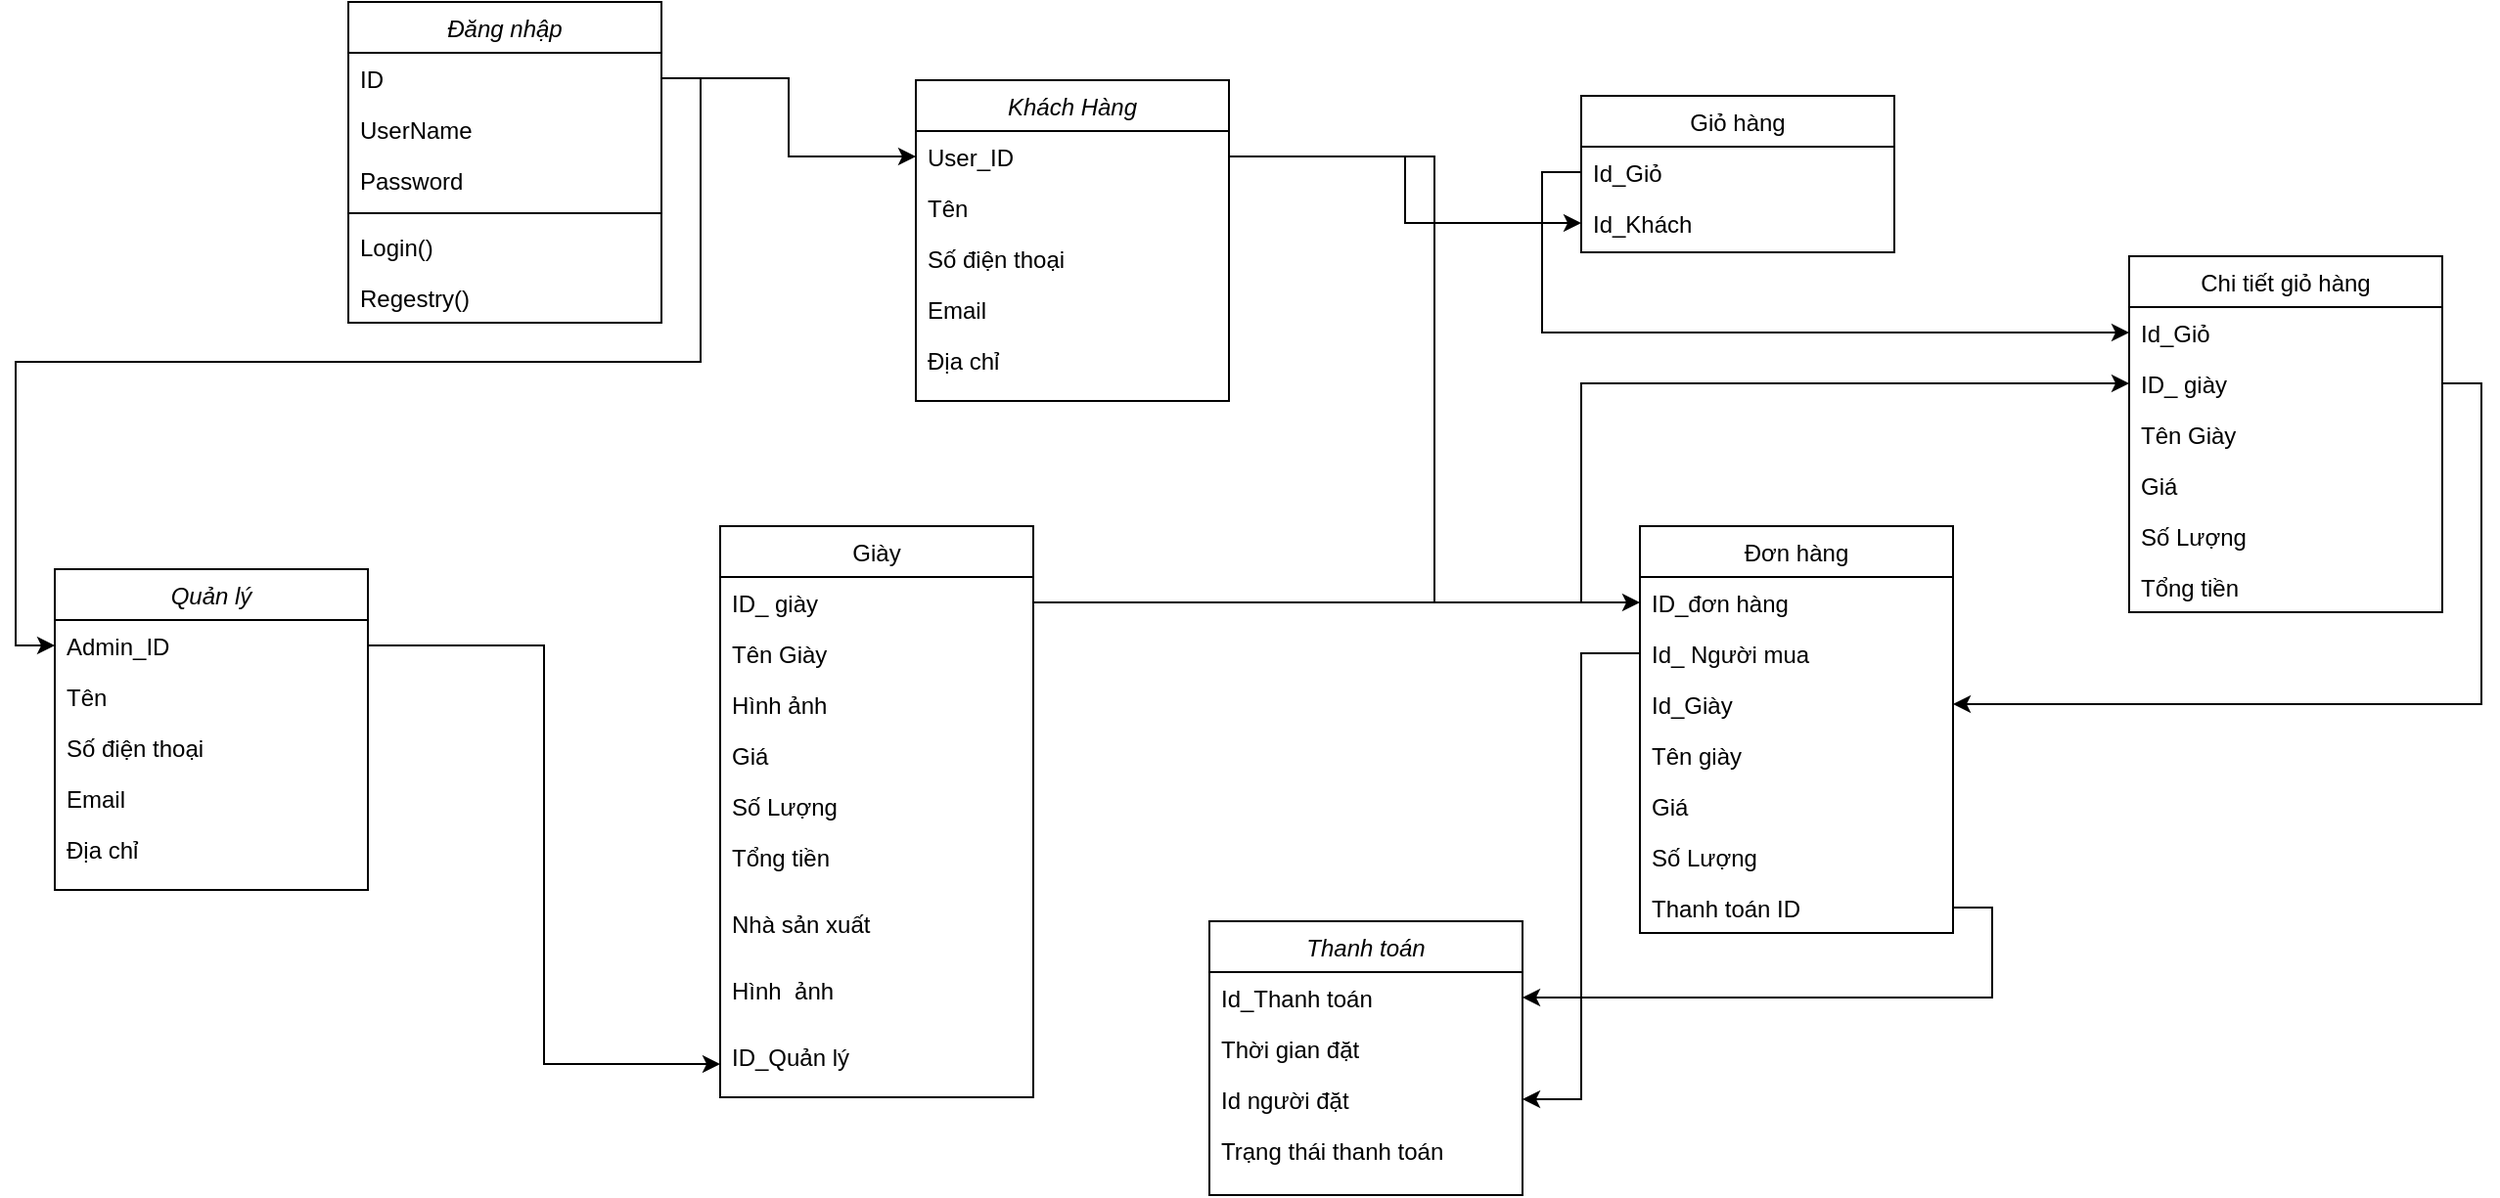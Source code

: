 <mxfile version="21.7.5" type="github">
  <diagram id="C5RBs43oDa-KdzZeNtuy" name="Page-1">
    <mxGraphModel dx="1903" dy="683" grid="1" gridSize="10" guides="1" tooltips="1" connect="1" arrows="1" fold="1" page="1" pageScale="1" pageWidth="827" pageHeight="1169" math="0" shadow="0">
      <root>
        <mxCell id="WIyWlLk6GJQsqaUBKTNV-0" />
        <mxCell id="WIyWlLk6GJQsqaUBKTNV-1" parent="WIyWlLk6GJQsqaUBKTNV-0" />
        <mxCell id="zkfFHV4jXpPFQw0GAbJ--0" value="Khách Hàng" style="swimlane;fontStyle=2;align=center;verticalAlign=top;childLayout=stackLayout;horizontal=1;startSize=26;horizontalStack=0;resizeParent=1;resizeLast=0;collapsible=1;marginBottom=0;rounded=0;shadow=0;strokeWidth=1;" parent="WIyWlLk6GJQsqaUBKTNV-1" vertex="1">
          <mxGeometry x="550" y="50" width="160" height="164" as="geometry">
            <mxRectangle x="230" y="140" width="160" height="26" as="alternateBounds" />
          </mxGeometry>
        </mxCell>
        <mxCell id="zkfFHV4jXpPFQw0GAbJ--1" value="User_ID" style="text;align=left;verticalAlign=top;spacingLeft=4;spacingRight=4;overflow=hidden;rotatable=0;points=[[0,0.5],[1,0.5]];portConstraint=eastwest;" parent="zkfFHV4jXpPFQw0GAbJ--0" vertex="1">
          <mxGeometry y="26" width="160" height="26" as="geometry" />
        </mxCell>
        <mxCell id="zkfFHV4jXpPFQw0GAbJ--2" value="Tên" style="text;align=left;verticalAlign=top;spacingLeft=4;spacingRight=4;overflow=hidden;rotatable=0;points=[[0,0.5],[1,0.5]];portConstraint=eastwest;rounded=0;shadow=0;html=0;" parent="zkfFHV4jXpPFQw0GAbJ--0" vertex="1">
          <mxGeometry y="52" width="160" height="26" as="geometry" />
        </mxCell>
        <mxCell id="zkfFHV4jXpPFQw0GAbJ--3" value="Số điện thoại" style="text;align=left;verticalAlign=top;spacingLeft=4;spacingRight=4;overflow=hidden;rotatable=0;points=[[0,0.5],[1,0.5]];portConstraint=eastwest;rounded=0;shadow=0;html=0;" parent="zkfFHV4jXpPFQw0GAbJ--0" vertex="1">
          <mxGeometry y="78" width="160" height="26" as="geometry" />
        </mxCell>
        <mxCell id="Sue_3PxuD5KHQr1Z9cgc-16" value="Email&#xa;" style="text;align=left;verticalAlign=top;spacingLeft=4;spacingRight=4;overflow=hidden;rotatable=0;points=[[0,0.5],[1,0.5]];portConstraint=eastwest;rounded=0;shadow=0;html=0;" vertex="1" parent="zkfFHV4jXpPFQw0GAbJ--0">
          <mxGeometry y="104" width="160" height="26" as="geometry" />
        </mxCell>
        <mxCell id="Sue_3PxuD5KHQr1Z9cgc-17" value="Địa chỉ" style="text;align=left;verticalAlign=top;spacingLeft=4;spacingRight=4;overflow=hidden;rotatable=0;points=[[0,0.5],[1,0.5]];portConstraint=eastwest;rounded=0;shadow=0;html=0;" vertex="1" parent="zkfFHV4jXpPFQw0GAbJ--0">
          <mxGeometry y="130" width="160" height="26" as="geometry" />
        </mxCell>
        <mxCell id="zkfFHV4jXpPFQw0GAbJ--17" value="Giỏ hàng" style="swimlane;fontStyle=0;align=center;verticalAlign=top;childLayout=stackLayout;horizontal=1;startSize=26;horizontalStack=0;resizeParent=1;resizeLast=0;collapsible=1;marginBottom=0;rounded=0;shadow=0;strokeWidth=1;" parent="WIyWlLk6GJQsqaUBKTNV-1" vertex="1">
          <mxGeometry x="890" y="58" width="160" height="80" as="geometry">
            <mxRectangle x="550" y="140" width="160" height="26" as="alternateBounds" />
          </mxGeometry>
        </mxCell>
        <mxCell id="zkfFHV4jXpPFQw0GAbJ--18" value="Id_Giỏ" style="text;align=left;verticalAlign=top;spacingLeft=4;spacingRight=4;overflow=hidden;rotatable=0;points=[[0,0.5],[1,0.5]];portConstraint=eastwest;" parent="zkfFHV4jXpPFQw0GAbJ--17" vertex="1">
          <mxGeometry y="26" width="160" height="26" as="geometry" />
        </mxCell>
        <mxCell id="zkfFHV4jXpPFQw0GAbJ--19" value="Id_Khách" style="text;align=left;verticalAlign=top;spacingLeft=4;spacingRight=4;overflow=hidden;rotatable=0;points=[[0,0.5],[1,0.5]];portConstraint=eastwest;rounded=0;shadow=0;html=0;" parent="zkfFHV4jXpPFQw0GAbJ--17" vertex="1">
          <mxGeometry y="52" width="160" height="26" as="geometry" />
        </mxCell>
        <mxCell id="Sue_3PxuD5KHQr1Z9cgc-0" value="Đăng nhập" style="swimlane;fontStyle=2;align=center;verticalAlign=top;childLayout=stackLayout;horizontal=1;startSize=26;horizontalStack=0;resizeParent=1;resizeLast=0;collapsible=1;marginBottom=0;rounded=0;shadow=0;strokeWidth=1;" vertex="1" parent="WIyWlLk6GJQsqaUBKTNV-1">
          <mxGeometry x="260" y="10" width="160" height="164" as="geometry">
            <mxRectangle x="230" y="140" width="160" height="26" as="alternateBounds" />
          </mxGeometry>
        </mxCell>
        <mxCell id="Sue_3PxuD5KHQr1Z9cgc-1" value="ID" style="text;align=left;verticalAlign=top;spacingLeft=4;spacingRight=4;overflow=hidden;rotatable=0;points=[[0,0.5],[1,0.5]];portConstraint=eastwest;" vertex="1" parent="Sue_3PxuD5KHQr1Z9cgc-0">
          <mxGeometry y="26" width="160" height="26" as="geometry" />
        </mxCell>
        <mxCell id="Sue_3PxuD5KHQr1Z9cgc-2" value="UserName" style="text;align=left;verticalAlign=top;spacingLeft=4;spacingRight=4;overflow=hidden;rotatable=0;points=[[0,0.5],[1,0.5]];portConstraint=eastwest;rounded=0;shadow=0;html=0;" vertex="1" parent="Sue_3PxuD5KHQr1Z9cgc-0">
          <mxGeometry y="52" width="160" height="26" as="geometry" />
        </mxCell>
        <mxCell id="Sue_3PxuD5KHQr1Z9cgc-3" value="Password" style="text;align=left;verticalAlign=top;spacingLeft=4;spacingRight=4;overflow=hidden;rotatable=0;points=[[0,0.5],[1,0.5]];portConstraint=eastwest;rounded=0;shadow=0;html=0;" vertex="1" parent="Sue_3PxuD5KHQr1Z9cgc-0">
          <mxGeometry y="78" width="160" height="26" as="geometry" />
        </mxCell>
        <mxCell id="Sue_3PxuD5KHQr1Z9cgc-4" value="" style="line;html=1;strokeWidth=1;align=left;verticalAlign=middle;spacingTop=-1;spacingLeft=3;spacingRight=3;rotatable=0;labelPosition=right;points=[];portConstraint=eastwest;" vertex="1" parent="Sue_3PxuD5KHQr1Z9cgc-0">
          <mxGeometry y="104" width="160" height="8" as="geometry" />
        </mxCell>
        <mxCell id="Sue_3PxuD5KHQr1Z9cgc-5" value="Login()&#xa;" style="text;align=left;verticalAlign=top;spacingLeft=4;spacingRight=4;overflow=hidden;rotatable=0;points=[[0,0.5],[1,0.5]];portConstraint=eastwest;" vertex="1" parent="Sue_3PxuD5KHQr1Z9cgc-0">
          <mxGeometry y="112" width="160" height="26" as="geometry" />
        </mxCell>
        <mxCell id="Sue_3PxuD5KHQr1Z9cgc-6" value="Regestry()" style="text;align=left;verticalAlign=top;spacingLeft=4;spacingRight=4;overflow=hidden;rotatable=0;points=[[0,0.5],[1,0.5]];portConstraint=eastwest;" vertex="1" parent="Sue_3PxuD5KHQr1Z9cgc-0">
          <mxGeometry y="138" width="160" height="26" as="geometry" />
        </mxCell>
        <mxCell id="Sue_3PxuD5KHQr1Z9cgc-19" value="Chi tiết giỏ hàng" style="swimlane;fontStyle=0;align=center;verticalAlign=top;childLayout=stackLayout;horizontal=1;startSize=26;horizontalStack=0;resizeParent=1;resizeLast=0;collapsible=1;marginBottom=0;rounded=0;shadow=0;strokeWidth=1;" vertex="1" parent="WIyWlLk6GJQsqaUBKTNV-1">
          <mxGeometry x="1170" y="140" width="160" height="182" as="geometry">
            <mxRectangle x="550" y="140" width="160" height="26" as="alternateBounds" />
          </mxGeometry>
        </mxCell>
        <mxCell id="Sue_3PxuD5KHQr1Z9cgc-20" value="Id_Giỏ" style="text;align=left;verticalAlign=top;spacingLeft=4;spacingRight=4;overflow=hidden;rotatable=0;points=[[0,0.5],[1,0.5]];portConstraint=eastwest;" vertex="1" parent="Sue_3PxuD5KHQr1Z9cgc-19">
          <mxGeometry y="26" width="160" height="26" as="geometry" />
        </mxCell>
        <mxCell id="Sue_3PxuD5KHQr1Z9cgc-21" value="ID_ giày" style="text;align=left;verticalAlign=top;spacingLeft=4;spacingRight=4;overflow=hidden;rotatable=0;points=[[0,0.5],[1,0.5]];portConstraint=eastwest;rounded=0;shadow=0;html=0;" vertex="1" parent="Sue_3PxuD5KHQr1Z9cgc-19">
          <mxGeometry y="52" width="160" height="26" as="geometry" />
        </mxCell>
        <mxCell id="Sue_3PxuD5KHQr1Z9cgc-22" value="Tên Giày" style="text;align=left;verticalAlign=top;spacingLeft=4;spacingRight=4;overflow=hidden;rotatable=0;points=[[0,0.5],[1,0.5]];portConstraint=eastwest;rounded=0;shadow=0;html=0;" vertex="1" parent="Sue_3PxuD5KHQr1Z9cgc-19">
          <mxGeometry y="78" width="160" height="26" as="geometry" />
        </mxCell>
        <mxCell id="Sue_3PxuD5KHQr1Z9cgc-23" value="Giá" style="text;align=left;verticalAlign=top;spacingLeft=4;spacingRight=4;overflow=hidden;rotatable=0;points=[[0,0.5],[1,0.5]];portConstraint=eastwest;rounded=0;shadow=0;html=0;" vertex="1" parent="Sue_3PxuD5KHQr1Z9cgc-19">
          <mxGeometry y="104" width="160" height="26" as="geometry" />
        </mxCell>
        <mxCell id="Sue_3PxuD5KHQr1Z9cgc-24" value="Số Lượng" style="text;align=left;verticalAlign=top;spacingLeft=4;spacingRight=4;overflow=hidden;rotatable=0;points=[[0,0.5],[1,0.5]];portConstraint=eastwest;rounded=0;shadow=0;html=0;" vertex="1" parent="Sue_3PxuD5KHQr1Z9cgc-19">
          <mxGeometry y="130" width="160" height="26" as="geometry" />
        </mxCell>
        <mxCell id="Sue_3PxuD5KHQr1Z9cgc-25" value="Tổng tiền" style="text;align=left;verticalAlign=top;spacingLeft=4;spacingRight=4;overflow=hidden;rotatable=0;points=[[0,0.5],[1,0.5]];portConstraint=eastwest;rounded=0;shadow=0;html=0;" vertex="1" parent="Sue_3PxuD5KHQr1Z9cgc-19">
          <mxGeometry y="156" width="160" height="26" as="geometry" />
        </mxCell>
        <mxCell id="Sue_3PxuD5KHQr1Z9cgc-26" value="Quản lý" style="swimlane;fontStyle=2;align=center;verticalAlign=top;childLayout=stackLayout;horizontal=1;startSize=26;horizontalStack=0;resizeParent=1;resizeLast=0;collapsible=1;marginBottom=0;rounded=0;shadow=0;strokeWidth=1;" vertex="1" parent="WIyWlLk6GJQsqaUBKTNV-1">
          <mxGeometry x="110" y="300" width="160" height="164" as="geometry">
            <mxRectangle x="230" y="140" width="160" height="26" as="alternateBounds" />
          </mxGeometry>
        </mxCell>
        <mxCell id="Sue_3PxuD5KHQr1Z9cgc-27" value="Admin_ID" style="text;align=left;verticalAlign=top;spacingLeft=4;spacingRight=4;overflow=hidden;rotatable=0;points=[[0,0.5],[1,0.5]];portConstraint=eastwest;" vertex="1" parent="Sue_3PxuD5KHQr1Z9cgc-26">
          <mxGeometry y="26" width="160" height="26" as="geometry" />
        </mxCell>
        <mxCell id="Sue_3PxuD5KHQr1Z9cgc-28" value="Tên" style="text;align=left;verticalAlign=top;spacingLeft=4;spacingRight=4;overflow=hidden;rotatable=0;points=[[0,0.5],[1,0.5]];portConstraint=eastwest;rounded=0;shadow=0;html=0;" vertex="1" parent="Sue_3PxuD5KHQr1Z9cgc-26">
          <mxGeometry y="52" width="160" height="26" as="geometry" />
        </mxCell>
        <mxCell id="Sue_3PxuD5KHQr1Z9cgc-29" value="Số điện thoại" style="text;align=left;verticalAlign=top;spacingLeft=4;spacingRight=4;overflow=hidden;rotatable=0;points=[[0,0.5],[1,0.5]];portConstraint=eastwest;rounded=0;shadow=0;html=0;" vertex="1" parent="Sue_3PxuD5KHQr1Z9cgc-26">
          <mxGeometry y="78" width="160" height="26" as="geometry" />
        </mxCell>
        <mxCell id="Sue_3PxuD5KHQr1Z9cgc-30" value="Email&#xa;" style="text;align=left;verticalAlign=top;spacingLeft=4;spacingRight=4;overflow=hidden;rotatable=0;points=[[0,0.5],[1,0.5]];portConstraint=eastwest;rounded=0;shadow=0;html=0;" vertex="1" parent="Sue_3PxuD5KHQr1Z9cgc-26">
          <mxGeometry y="104" width="160" height="26" as="geometry" />
        </mxCell>
        <mxCell id="Sue_3PxuD5KHQr1Z9cgc-31" value="Địa chỉ" style="text;align=left;verticalAlign=top;spacingLeft=4;spacingRight=4;overflow=hidden;rotatable=0;points=[[0,0.5],[1,0.5]];portConstraint=eastwest;rounded=0;shadow=0;html=0;" vertex="1" parent="Sue_3PxuD5KHQr1Z9cgc-26">
          <mxGeometry y="130" width="160" height="26" as="geometry" />
        </mxCell>
        <mxCell id="Sue_3PxuD5KHQr1Z9cgc-32" value="Giày" style="swimlane;fontStyle=0;align=center;verticalAlign=top;childLayout=stackLayout;horizontal=1;startSize=26;horizontalStack=0;resizeParent=1;resizeLast=0;collapsible=1;marginBottom=0;rounded=0;shadow=0;strokeWidth=1;" vertex="1" parent="WIyWlLk6GJQsqaUBKTNV-1">
          <mxGeometry x="450" y="278" width="160" height="292" as="geometry">
            <mxRectangle x="550" y="140" width="160" height="26" as="alternateBounds" />
          </mxGeometry>
        </mxCell>
        <mxCell id="Sue_3PxuD5KHQr1Z9cgc-34" value="ID_ giày" style="text;align=left;verticalAlign=top;spacingLeft=4;spacingRight=4;overflow=hidden;rotatable=0;points=[[0,0.5],[1,0.5]];portConstraint=eastwest;rounded=0;shadow=0;html=0;" vertex="1" parent="Sue_3PxuD5KHQr1Z9cgc-32">
          <mxGeometry y="26" width="160" height="26" as="geometry" />
        </mxCell>
        <mxCell id="Sue_3PxuD5KHQr1Z9cgc-35" value="Tên Giày" style="text;align=left;verticalAlign=top;spacingLeft=4;spacingRight=4;overflow=hidden;rotatable=0;points=[[0,0.5],[1,0.5]];portConstraint=eastwest;rounded=0;shadow=0;html=0;" vertex="1" parent="Sue_3PxuD5KHQr1Z9cgc-32">
          <mxGeometry y="52" width="160" height="26" as="geometry" />
        </mxCell>
        <mxCell id="Sue_3PxuD5KHQr1Z9cgc-40" value="Hình ảnh" style="text;align=left;verticalAlign=top;spacingLeft=4;spacingRight=4;overflow=hidden;rotatable=0;points=[[0,0.5],[1,0.5]];portConstraint=eastwest;rounded=0;shadow=0;html=0;" vertex="1" parent="Sue_3PxuD5KHQr1Z9cgc-32">
          <mxGeometry y="78" width="160" height="26" as="geometry" />
        </mxCell>
        <mxCell id="Sue_3PxuD5KHQr1Z9cgc-41" value="Giá" style="text;align=left;verticalAlign=top;spacingLeft=4;spacingRight=4;overflow=hidden;rotatable=0;points=[[0,0.5],[1,0.5]];portConstraint=eastwest;rounded=0;shadow=0;html=0;" vertex="1" parent="Sue_3PxuD5KHQr1Z9cgc-32">
          <mxGeometry y="104" width="160" height="26" as="geometry" />
        </mxCell>
        <mxCell id="Sue_3PxuD5KHQr1Z9cgc-43" value="Số Lượng" style="text;align=left;verticalAlign=top;spacingLeft=4;spacingRight=4;overflow=hidden;rotatable=0;points=[[0,0.5],[1,0.5]];portConstraint=eastwest;rounded=0;shadow=0;html=0;" vertex="1" parent="Sue_3PxuD5KHQr1Z9cgc-32">
          <mxGeometry y="130" width="160" height="26" as="geometry" />
        </mxCell>
        <mxCell id="Sue_3PxuD5KHQr1Z9cgc-42" value="Tổng tiền" style="text;align=left;verticalAlign=top;spacingLeft=4;spacingRight=4;overflow=hidden;rotatable=0;points=[[0,0.5],[1,0.5]];portConstraint=eastwest;rounded=0;shadow=0;html=0;" vertex="1" parent="Sue_3PxuD5KHQr1Z9cgc-32">
          <mxGeometry y="156" width="160" height="34" as="geometry" />
        </mxCell>
        <mxCell id="Sue_3PxuD5KHQr1Z9cgc-44" value="Nhà sản xuất" style="text;align=left;verticalAlign=top;spacingLeft=4;spacingRight=4;overflow=hidden;rotatable=0;points=[[0,0.5],[1,0.5]];portConstraint=eastwest;rounded=0;shadow=0;html=0;" vertex="1" parent="Sue_3PxuD5KHQr1Z9cgc-32">
          <mxGeometry y="190" width="160" height="34" as="geometry" />
        </mxCell>
        <mxCell id="Sue_3PxuD5KHQr1Z9cgc-53" value="Hình  ảnh" style="text;align=left;verticalAlign=top;spacingLeft=4;spacingRight=4;overflow=hidden;rotatable=0;points=[[0,0.5],[1,0.5]];portConstraint=eastwest;rounded=0;shadow=0;html=0;" vertex="1" parent="Sue_3PxuD5KHQr1Z9cgc-32">
          <mxGeometry y="224" width="160" height="34" as="geometry" />
        </mxCell>
        <mxCell id="Sue_3PxuD5KHQr1Z9cgc-216" value="ID_Quản lý" style="text;align=left;verticalAlign=top;spacingLeft=4;spacingRight=4;overflow=hidden;rotatable=0;points=[[0,0.5],[1,0.5]];portConstraint=eastwest;rounded=0;shadow=0;html=0;" vertex="1" parent="Sue_3PxuD5KHQr1Z9cgc-32">
          <mxGeometry y="258" width="160" height="34" as="geometry" />
        </mxCell>
        <mxCell id="Sue_3PxuD5KHQr1Z9cgc-54" value="Đơn hàng" style="swimlane;fontStyle=0;align=center;verticalAlign=top;childLayout=stackLayout;horizontal=1;startSize=26;horizontalStack=0;resizeParent=1;resizeLast=0;collapsible=1;marginBottom=0;rounded=0;shadow=0;strokeWidth=1;" vertex="1" parent="WIyWlLk6GJQsqaUBKTNV-1">
          <mxGeometry x="920" y="278" width="160" height="208" as="geometry">
            <mxRectangle x="550" y="140" width="160" height="26" as="alternateBounds" />
          </mxGeometry>
        </mxCell>
        <mxCell id="Sue_3PxuD5KHQr1Z9cgc-55" value="ID_đơn hàng" style="text;align=left;verticalAlign=top;spacingLeft=4;spacingRight=4;overflow=hidden;rotatable=0;points=[[0,0.5],[1,0.5]];portConstraint=eastwest;" vertex="1" parent="Sue_3PxuD5KHQr1Z9cgc-54">
          <mxGeometry y="26" width="160" height="26" as="geometry" />
        </mxCell>
        <mxCell id="Sue_3PxuD5KHQr1Z9cgc-56" value="Id_ Người mua" style="text;align=left;verticalAlign=top;spacingLeft=4;spacingRight=4;overflow=hidden;rotatable=0;points=[[0,0.5],[1,0.5]];portConstraint=eastwest;rounded=0;shadow=0;html=0;" vertex="1" parent="Sue_3PxuD5KHQr1Z9cgc-54">
          <mxGeometry y="52" width="160" height="26" as="geometry" />
        </mxCell>
        <mxCell id="Sue_3PxuD5KHQr1Z9cgc-57" value="Id_Giày" style="text;align=left;verticalAlign=top;spacingLeft=4;spacingRight=4;overflow=hidden;rotatable=0;points=[[0,0.5],[1,0.5]];portConstraint=eastwest;rounded=0;shadow=0;html=0;" vertex="1" parent="Sue_3PxuD5KHQr1Z9cgc-54">
          <mxGeometry y="78" width="160" height="26" as="geometry" />
        </mxCell>
        <mxCell id="Sue_3PxuD5KHQr1Z9cgc-58" value="Tên giày" style="text;align=left;verticalAlign=top;spacingLeft=4;spacingRight=4;overflow=hidden;rotatable=0;points=[[0,0.5],[1,0.5]];portConstraint=eastwest;rounded=0;shadow=0;html=0;" vertex="1" parent="Sue_3PxuD5KHQr1Z9cgc-54">
          <mxGeometry y="104" width="160" height="26" as="geometry" />
        </mxCell>
        <mxCell id="Sue_3PxuD5KHQr1Z9cgc-59" value="Giá" style="text;align=left;verticalAlign=top;spacingLeft=4;spacingRight=4;overflow=hidden;rotatable=0;points=[[0,0.5],[1,0.5]];portConstraint=eastwest;rounded=0;shadow=0;html=0;" vertex="1" parent="Sue_3PxuD5KHQr1Z9cgc-54">
          <mxGeometry y="130" width="160" height="26" as="geometry" />
        </mxCell>
        <mxCell id="Sue_3PxuD5KHQr1Z9cgc-60" value="Số Lượng" style="text;align=left;verticalAlign=top;spacingLeft=4;spacingRight=4;overflow=hidden;rotatable=0;points=[[0,0.5],[1,0.5]];portConstraint=eastwest;rounded=0;shadow=0;html=0;" vertex="1" parent="Sue_3PxuD5KHQr1Z9cgc-54">
          <mxGeometry y="156" width="160" height="26" as="geometry" />
        </mxCell>
        <mxCell id="Sue_3PxuD5KHQr1Z9cgc-62" value="Thanh toán ID" style="text;align=left;verticalAlign=top;spacingLeft=4;spacingRight=4;overflow=hidden;rotatable=0;points=[[0,0.5],[1,0.5]];portConstraint=eastwest;rounded=0;shadow=0;html=0;" vertex="1" parent="Sue_3PxuD5KHQr1Z9cgc-54">
          <mxGeometry y="182" width="160" height="26" as="geometry" />
        </mxCell>
        <mxCell id="Sue_3PxuD5KHQr1Z9cgc-63" value="Thanh toán" style="swimlane;fontStyle=2;align=center;verticalAlign=top;childLayout=stackLayout;horizontal=1;startSize=26;horizontalStack=0;resizeParent=1;resizeLast=0;collapsible=1;marginBottom=0;rounded=0;shadow=0;strokeWidth=1;" vertex="1" parent="WIyWlLk6GJQsqaUBKTNV-1">
          <mxGeometry x="700" y="480" width="160" height="140" as="geometry">
            <mxRectangle x="230" y="140" width="160" height="26" as="alternateBounds" />
          </mxGeometry>
        </mxCell>
        <mxCell id="Sue_3PxuD5KHQr1Z9cgc-65" value="Id_Thanh toán" style="text;align=left;verticalAlign=top;spacingLeft=4;spacingRight=4;overflow=hidden;rotatable=0;points=[[0,0.5],[1,0.5]];portConstraint=eastwest;rounded=0;shadow=0;html=0;" vertex="1" parent="Sue_3PxuD5KHQr1Z9cgc-63">
          <mxGeometry y="26" width="160" height="26" as="geometry" />
        </mxCell>
        <mxCell id="Sue_3PxuD5KHQr1Z9cgc-66" value="Thời gian đặt" style="text;align=left;verticalAlign=top;spacingLeft=4;spacingRight=4;overflow=hidden;rotatable=0;points=[[0,0.5],[1,0.5]];portConstraint=eastwest;rounded=0;shadow=0;html=0;" vertex="1" parent="Sue_3PxuD5KHQr1Z9cgc-63">
          <mxGeometry y="52" width="160" height="26" as="geometry" />
        </mxCell>
        <mxCell id="Sue_3PxuD5KHQr1Z9cgc-67" value="Id người đặt" style="text;align=left;verticalAlign=top;spacingLeft=4;spacingRight=4;overflow=hidden;rotatable=0;points=[[0,0.5],[1,0.5]];portConstraint=eastwest;rounded=0;shadow=0;html=0;" vertex="1" parent="Sue_3PxuD5KHQr1Z9cgc-63">
          <mxGeometry y="78" width="160" height="26" as="geometry" />
        </mxCell>
        <mxCell id="Sue_3PxuD5KHQr1Z9cgc-68" value="Trạng thái thanh toán" style="text;align=left;verticalAlign=top;spacingLeft=4;spacingRight=4;overflow=hidden;rotatable=0;points=[[0,0.5],[1,0.5]];portConstraint=eastwest;rounded=0;shadow=0;html=0;" vertex="1" parent="Sue_3PxuD5KHQr1Z9cgc-63">
          <mxGeometry y="104" width="160" height="26" as="geometry" />
        </mxCell>
        <mxCell id="Sue_3PxuD5KHQr1Z9cgc-70" style="edgeStyle=orthogonalEdgeStyle;rounded=0;orthogonalLoop=1;jettySize=auto;html=1;exitX=1;exitY=0.5;exitDx=0;exitDy=0;entryX=0;entryY=0.5;entryDx=0;entryDy=0;" edge="1" parent="WIyWlLk6GJQsqaUBKTNV-1" source="Sue_3PxuD5KHQr1Z9cgc-1" target="zkfFHV4jXpPFQw0GAbJ--1">
          <mxGeometry relative="1" as="geometry" />
        </mxCell>
        <mxCell id="Sue_3PxuD5KHQr1Z9cgc-71" style="edgeStyle=orthogonalEdgeStyle;rounded=0;orthogonalLoop=1;jettySize=auto;html=1;exitX=1;exitY=0.5;exitDx=0;exitDy=0;entryX=0;entryY=0.5;entryDx=0;entryDy=0;" edge="1" parent="WIyWlLk6GJQsqaUBKTNV-1" source="Sue_3PxuD5KHQr1Z9cgc-1" target="Sue_3PxuD5KHQr1Z9cgc-27">
          <mxGeometry relative="1" as="geometry" />
        </mxCell>
        <mxCell id="Sue_3PxuD5KHQr1Z9cgc-72" style="edgeStyle=orthogonalEdgeStyle;rounded=0;orthogonalLoop=1;jettySize=auto;html=1;exitX=1;exitY=0.5;exitDx=0;exitDy=0;entryX=0;entryY=0.5;entryDx=0;entryDy=0;" edge="1" parent="WIyWlLk6GJQsqaUBKTNV-1" source="zkfFHV4jXpPFQw0GAbJ--1" target="zkfFHV4jXpPFQw0GAbJ--19">
          <mxGeometry relative="1" as="geometry" />
        </mxCell>
        <mxCell id="Sue_3PxuD5KHQr1Z9cgc-73" style="edgeStyle=orthogonalEdgeStyle;rounded=0;orthogonalLoop=1;jettySize=auto;html=1;exitX=0;exitY=0.5;exitDx=0;exitDy=0;entryX=0;entryY=0.5;entryDx=0;entryDy=0;" edge="1" parent="WIyWlLk6GJQsqaUBKTNV-1" source="zkfFHV4jXpPFQw0GAbJ--18" target="Sue_3PxuD5KHQr1Z9cgc-20">
          <mxGeometry relative="1" as="geometry" />
        </mxCell>
        <mxCell id="Sue_3PxuD5KHQr1Z9cgc-74" style="edgeStyle=orthogonalEdgeStyle;rounded=0;orthogonalLoop=1;jettySize=auto;html=1;exitX=1;exitY=0.5;exitDx=0;exitDy=0;entryX=0;entryY=0.5;entryDx=0;entryDy=0;" edge="1" parent="WIyWlLk6GJQsqaUBKTNV-1" source="Sue_3PxuD5KHQr1Z9cgc-34" target="Sue_3PxuD5KHQr1Z9cgc-21">
          <mxGeometry relative="1" as="geometry" />
        </mxCell>
        <mxCell id="Sue_3PxuD5KHQr1Z9cgc-76" style="edgeStyle=orthogonalEdgeStyle;rounded=0;orthogonalLoop=1;jettySize=auto;html=1;exitX=1;exitY=0.5;exitDx=0;exitDy=0;entryX=0;entryY=0.5;entryDx=0;entryDy=0;" edge="1" parent="WIyWlLk6GJQsqaUBKTNV-1" source="zkfFHV4jXpPFQw0GAbJ--1" target="Sue_3PxuD5KHQr1Z9cgc-55">
          <mxGeometry relative="1" as="geometry" />
        </mxCell>
        <mxCell id="Sue_3PxuD5KHQr1Z9cgc-78" style="edgeStyle=orthogonalEdgeStyle;rounded=0;orthogonalLoop=1;jettySize=auto;html=1;exitX=0;exitY=0.5;exitDx=0;exitDy=0;entryX=1;entryY=0.5;entryDx=0;entryDy=0;" edge="1" parent="WIyWlLk6GJQsqaUBKTNV-1" source="Sue_3PxuD5KHQr1Z9cgc-56" target="Sue_3PxuD5KHQr1Z9cgc-67">
          <mxGeometry relative="1" as="geometry" />
        </mxCell>
        <mxCell id="Sue_3PxuD5KHQr1Z9cgc-79" style="edgeStyle=orthogonalEdgeStyle;rounded=0;orthogonalLoop=1;jettySize=auto;html=1;exitX=1;exitY=0.5;exitDx=0;exitDy=0;entryX=1;entryY=0.5;entryDx=0;entryDy=0;" edge="1" parent="WIyWlLk6GJQsqaUBKTNV-1" source="Sue_3PxuD5KHQr1Z9cgc-21" target="Sue_3PxuD5KHQr1Z9cgc-57">
          <mxGeometry relative="1" as="geometry" />
        </mxCell>
        <mxCell id="Sue_3PxuD5KHQr1Z9cgc-217" style="edgeStyle=orthogonalEdgeStyle;rounded=0;orthogonalLoop=1;jettySize=auto;html=1;exitX=1;exitY=0.5;exitDx=0;exitDy=0;" edge="1" parent="WIyWlLk6GJQsqaUBKTNV-1" source="Sue_3PxuD5KHQr1Z9cgc-27" target="Sue_3PxuD5KHQr1Z9cgc-216">
          <mxGeometry relative="1" as="geometry" />
        </mxCell>
        <mxCell id="Sue_3PxuD5KHQr1Z9cgc-218" style="edgeStyle=orthogonalEdgeStyle;rounded=0;orthogonalLoop=1;jettySize=auto;html=1;exitX=1;exitY=0.5;exitDx=0;exitDy=0;entryX=1;entryY=0.5;entryDx=0;entryDy=0;" edge="1" parent="WIyWlLk6GJQsqaUBKTNV-1" source="Sue_3PxuD5KHQr1Z9cgc-62" target="Sue_3PxuD5KHQr1Z9cgc-65">
          <mxGeometry relative="1" as="geometry" />
        </mxCell>
      </root>
    </mxGraphModel>
  </diagram>
</mxfile>
